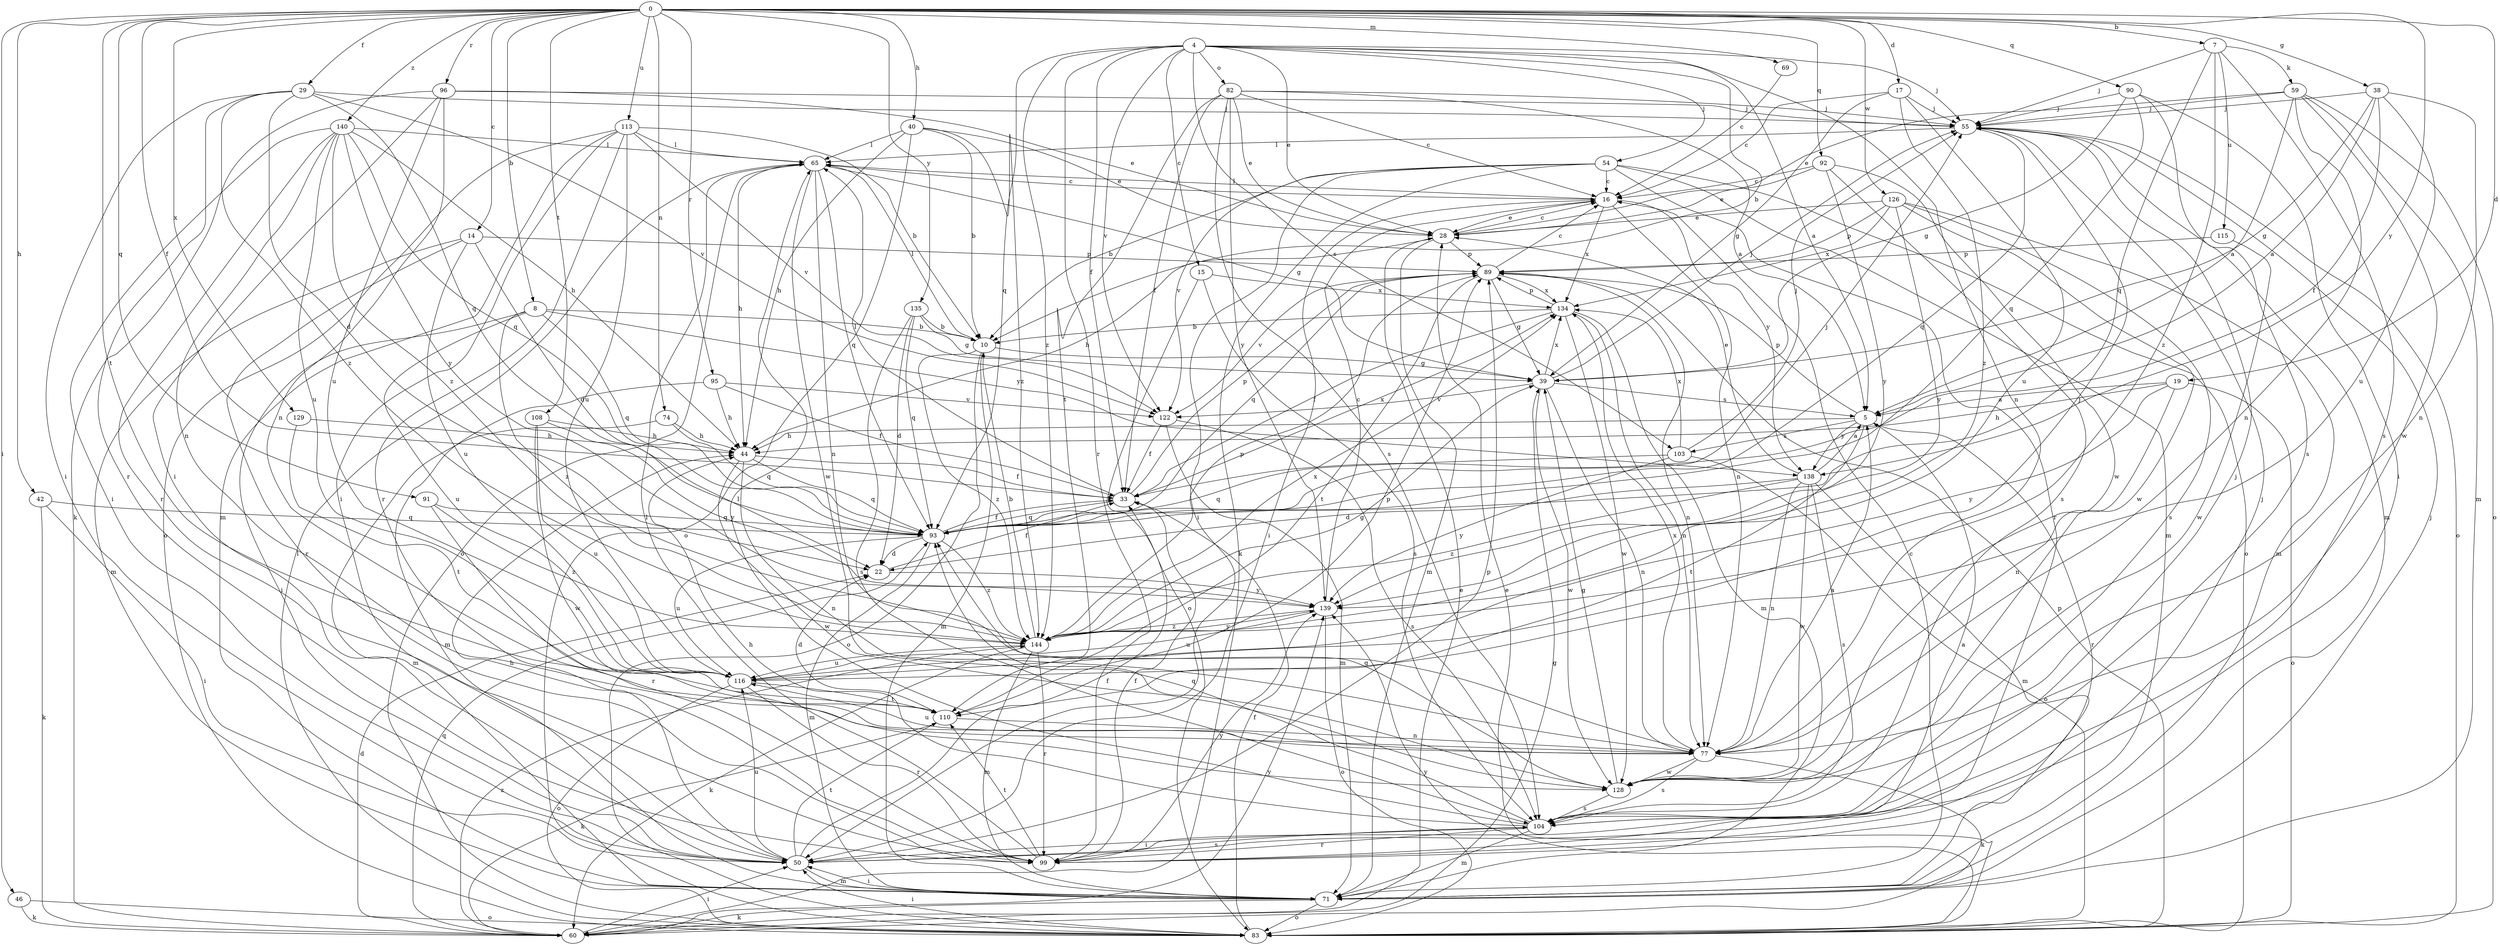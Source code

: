 strict digraph  {
0;
4;
5;
7;
8;
10;
14;
15;
16;
17;
19;
22;
28;
29;
33;
38;
39;
40;
42;
44;
46;
50;
54;
55;
59;
60;
65;
69;
71;
74;
77;
82;
83;
89;
90;
91;
92;
93;
95;
96;
99;
103;
104;
108;
110;
113;
115;
116;
122;
126;
128;
129;
134;
135;
138;
139;
140;
144;
0 -> 7  [label=b];
0 -> 8  [label=b];
0 -> 14  [label=c];
0 -> 17  [label=d];
0 -> 19  [label=d];
0 -> 29  [label=f];
0 -> 33  [label=f];
0 -> 38  [label=g];
0 -> 40  [label=h];
0 -> 42  [label=h];
0 -> 46  [label=i];
0 -> 69  [label=m];
0 -> 74  [label=n];
0 -> 90  [label=q];
0 -> 91  [label=q];
0 -> 92  [label=q];
0 -> 95  [label=r];
0 -> 96  [label=r];
0 -> 108  [label=t];
0 -> 110  [label=t];
0 -> 113  [label=u];
0 -> 126  [label=w];
0 -> 129  [label=x];
0 -> 135  [label=y];
0 -> 138  [label=y];
0 -> 140  [label=z];
4 -> 5  [label=a];
4 -> 10  [label=b];
4 -> 15  [label=c];
4 -> 28  [label=e];
4 -> 33  [label=f];
4 -> 54  [label=j];
4 -> 55  [label=j];
4 -> 77  [label=n];
4 -> 82  [label=o];
4 -> 93  [label=q];
4 -> 99  [label=r];
4 -> 103  [label=s];
4 -> 122  [label=v];
4 -> 144  [label=z];
5 -> 44  [label=h];
5 -> 89  [label=p];
5 -> 99  [label=r];
5 -> 103  [label=s];
5 -> 110  [label=t];
5 -> 138  [label=y];
7 -> 55  [label=j];
7 -> 59  [label=k];
7 -> 93  [label=q];
7 -> 104  [label=s];
7 -> 115  [label=u];
7 -> 144  [label=z];
8 -> 10  [label=b];
8 -> 50  [label=i];
8 -> 93  [label=q];
8 -> 116  [label=u];
8 -> 138  [label=y];
8 -> 144  [label=z];
10 -> 39  [label=g];
10 -> 65  [label=l];
10 -> 71  [label=m];
10 -> 83  [label=o];
10 -> 144  [label=z];
14 -> 22  [label=d];
14 -> 71  [label=m];
14 -> 89  [label=p];
14 -> 99  [label=r];
14 -> 116  [label=u];
15 -> 83  [label=o];
15 -> 104  [label=s];
15 -> 134  [label=x];
16 -> 28  [label=e];
16 -> 50  [label=i];
16 -> 65  [label=l];
16 -> 77  [label=n];
16 -> 134  [label=x];
16 -> 138  [label=y];
17 -> 16  [label=c];
17 -> 39  [label=g];
17 -> 55  [label=j];
17 -> 116  [label=u];
17 -> 144  [label=z];
19 -> 5  [label=a];
19 -> 44  [label=h];
19 -> 77  [label=n];
19 -> 83  [label=o];
19 -> 139  [label=y];
22 -> 33  [label=f];
22 -> 139  [label=y];
28 -> 16  [label=c];
28 -> 44  [label=h];
28 -> 71  [label=m];
28 -> 89  [label=p];
29 -> 22  [label=d];
29 -> 50  [label=i];
29 -> 55  [label=j];
29 -> 93  [label=q];
29 -> 99  [label=r];
29 -> 122  [label=v];
29 -> 144  [label=z];
33 -> 65  [label=l];
33 -> 89  [label=p];
33 -> 93  [label=q];
33 -> 134  [label=x];
38 -> 5  [label=a];
38 -> 33  [label=f];
38 -> 39  [label=g];
38 -> 55  [label=j];
38 -> 77  [label=n];
38 -> 116  [label=u];
39 -> 55  [label=j];
39 -> 77  [label=n];
39 -> 122  [label=v];
39 -> 128  [label=w];
39 -> 134  [label=x];
39 -> 5  [label=s];
40 -> 10  [label=b];
40 -> 28  [label=e];
40 -> 44  [label=h];
40 -> 65  [label=l];
40 -> 83  [label=o];
40 -> 144  [label=z];
42 -> 50  [label=i];
42 -> 60  [label=k];
42 -> 93  [label=q];
44 -> 33  [label=f];
44 -> 77  [label=n];
44 -> 93  [label=q];
44 -> 128  [label=w];
46 -> 60  [label=k];
46 -> 83  [label=o];
50 -> 5  [label=a];
50 -> 33  [label=f];
50 -> 44  [label=h];
50 -> 71  [label=m];
50 -> 89  [label=p];
50 -> 110  [label=t];
50 -> 116  [label=u];
54 -> 10  [label=b];
54 -> 16  [label=c];
54 -> 50  [label=i];
54 -> 60  [label=k];
54 -> 71  [label=m];
54 -> 83  [label=o];
54 -> 99  [label=r];
54 -> 122  [label=v];
55 -> 65  [label=l];
55 -> 71  [label=m];
55 -> 83  [label=o];
55 -> 93  [label=q];
59 -> 5  [label=a];
59 -> 28  [label=e];
59 -> 55  [label=j];
59 -> 71  [label=m];
59 -> 77  [label=n];
59 -> 83  [label=o];
59 -> 128  [label=w];
60 -> 22  [label=d];
60 -> 28  [label=e];
60 -> 39  [label=g];
60 -> 50  [label=i];
60 -> 93  [label=q];
60 -> 139  [label=y];
60 -> 144  [label=z];
65 -> 16  [label=c];
65 -> 39  [label=g];
65 -> 44  [label=h];
65 -> 77  [label=n];
65 -> 83  [label=o];
65 -> 93  [label=q];
65 -> 128  [label=w];
69 -> 16  [label=c];
71 -> 16  [label=c];
71 -> 50  [label=i];
71 -> 55  [label=j];
71 -> 60  [label=k];
71 -> 83  [label=o];
74 -> 44  [label=h];
74 -> 71  [label=m];
74 -> 93  [label=q];
77 -> 5  [label=a];
77 -> 60  [label=k];
77 -> 104  [label=s];
77 -> 116  [label=u];
77 -> 128  [label=w];
77 -> 134  [label=x];
82 -> 5  [label=a];
82 -> 16  [label=c];
82 -> 28  [label=e];
82 -> 33  [label=f];
82 -> 55  [label=j];
82 -> 104  [label=s];
82 -> 110  [label=t];
82 -> 139  [label=y];
83 -> 28  [label=e];
83 -> 33  [label=f];
83 -> 50  [label=i];
83 -> 65  [label=l];
83 -> 89  [label=p];
83 -> 139  [label=y];
89 -> 16  [label=c];
89 -> 39  [label=g];
89 -> 77  [label=n];
89 -> 93  [label=q];
89 -> 110  [label=t];
89 -> 122  [label=v];
89 -> 134  [label=x];
90 -> 39  [label=g];
90 -> 50  [label=i];
90 -> 55  [label=j];
90 -> 93  [label=q];
90 -> 104  [label=s];
91 -> 93  [label=q];
91 -> 99  [label=r];
91 -> 144  [label=z];
92 -> 16  [label=c];
92 -> 28  [label=e];
92 -> 104  [label=s];
92 -> 128  [label=w];
92 -> 139  [label=y];
93 -> 22  [label=d];
93 -> 33  [label=f];
93 -> 55  [label=j];
93 -> 71  [label=m];
93 -> 116  [label=u];
93 -> 144  [label=z];
95 -> 33  [label=f];
95 -> 44  [label=h];
95 -> 71  [label=m];
95 -> 122  [label=v];
96 -> 28  [label=e];
96 -> 50  [label=i];
96 -> 55  [label=j];
96 -> 60  [label=k];
96 -> 77  [label=n];
96 -> 116  [label=u];
99 -> 33  [label=f];
99 -> 55  [label=j];
99 -> 65  [label=l];
99 -> 104  [label=s];
99 -> 110  [label=t];
99 -> 139  [label=y];
103 -> 55  [label=j];
103 -> 83  [label=o];
103 -> 93  [label=q];
103 -> 134  [label=x];
103 -> 139  [label=y];
104 -> 44  [label=h];
104 -> 50  [label=i];
104 -> 55  [label=j];
104 -> 65  [label=l];
104 -> 71  [label=m];
104 -> 93  [label=q];
104 -> 99  [label=r];
108 -> 44  [label=h];
108 -> 116  [label=u];
108 -> 128  [label=w];
108 -> 139  [label=y];
110 -> 22  [label=d];
110 -> 60  [label=k];
110 -> 77  [label=n];
110 -> 89  [label=p];
113 -> 10  [label=b];
113 -> 50  [label=i];
113 -> 65  [label=l];
113 -> 71  [label=m];
113 -> 83  [label=o];
113 -> 99  [label=r];
113 -> 116  [label=u];
113 -> 122  [label=v];
115 -> 89  [label=p];
115 -> 128  [label=w];
116 -> 55  [label=j];
116 -> 83  [label=o];
116 -> 99  [label=r];
116 -> 110  [label=t];
122 -> 33  [label=f];
122 -> 71  [label=m];
122 -> 104  [label=s];
126 -> 28  [label=e];
126 -> 71  [label=m];
126 -> 89  [label=p];
126 -> 104  [label=s];
126 -> 128  [label=w];
126 -> 134  [label=x];
126 -> 139  [label=y];
128 -> 39  [label=g];
128 -> 93  [label=q];
128 -> 104  [label=s];
129 -> 44  [label=h];
129 -> 110  [label=t];
134 -> 10  [label=b];
134 -> 33  [label=f];
134 -> 71  [label=m];
134 -> 77  [label=n];
134 -> 89  [label=p];
134 -> 128  [label=w];
135 -> 10  [label=b];
135 -> 22  [label=d];
135 -> 39  [label=g];
135 -> 93  [label=q];
135 -> 104  [label=s];
138 -> 5  [label=a];
138 -> 22  [label=d];
138 -> 28  [label=e];
138 -> 71  [label=m];
138 -> 77  [label=n];
138 -> 104  [label=s];
138 -> 128  [label=w];
138 -> 144  [label=z];
139 -> 16  [label=c];
139 -> 83  [label=o];
139 -> 116  [label=u];
139 -> 144  [label=z];
140 -> 44  [label=h];
140 -> 50  [label=i];
140 -> 65  [label=l];
140 -> 77  [label=n];
140 -> 93  [label=q];
140 -> 99  [label=r];
140 -> 116  [label=u];
140 -> 139  [label=y];
140 -> 144  [label=z];
144 -> 10  [label=b];
144 -> 39  [label=g];
144 -> 60  [label=k];
144 -> 71  [label=m];
144 -> 89  [label=p];
144 -> 99  [label=r];
144 -> 116  [label=u];
144 -> 134  [label=x];
144 -> 139  [label=y];
}
